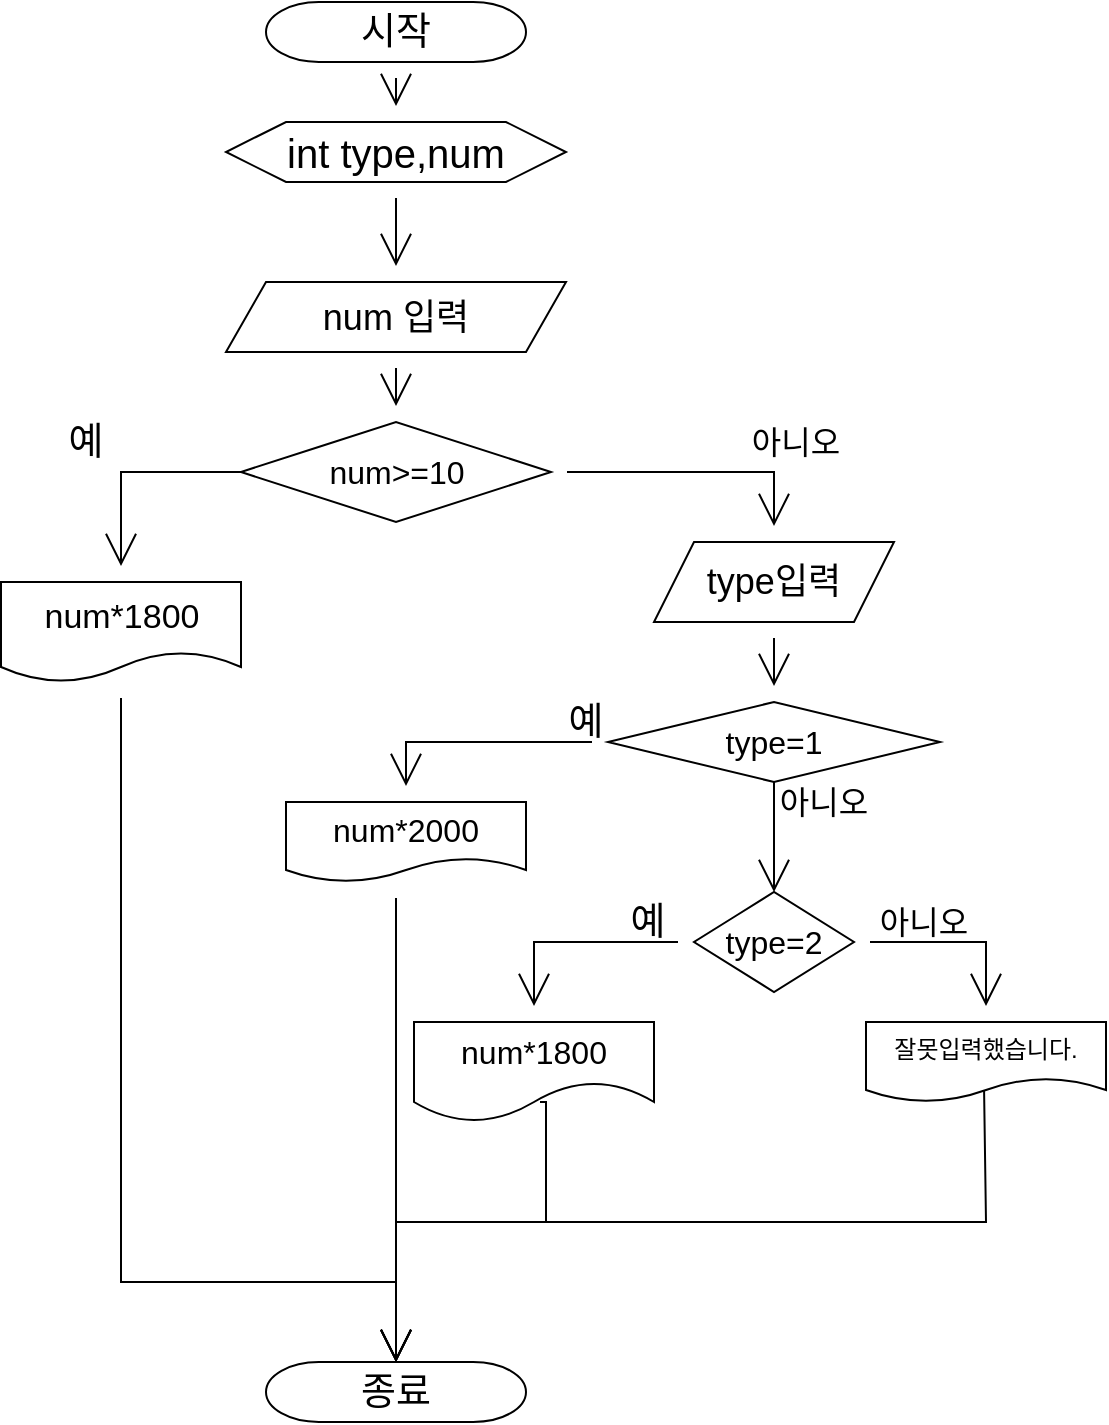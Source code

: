<mxfile version="15.3.4" type="github" pages="2">
  <diagram id="323JhVJnHS0hn5SEiKf3" name="Page-1">
    <mxGraphModel dx="2249" dy="705" grid="1" gridSize="10" guides="1" tooltips="1" connect="1" arrows="1" fold="1" page="1" pageScale="1" pageWidth="827" pageHeight="1169" math="0" shadow="0">
      <root>
        <mxCell id="0" />
        <mxCell id="1" parent="0" />
        <mxCell id="a6YIf-C3EolygRjesOT9-3" value="" style="edgeStyle=none;curved=1;rounded=0;orthogonalLoop=1;jettySize=auto;html=1;endArrow=open;startSize=14;endSize=14;sourcePerimeterSpacing=8;targetPerimeterSpacing=8;" edge="1" parent="1" source="a6YIf-C3EolygRjesOT9-1" target="a6YIf-C3EolygRjesOT9-2">
          <mxGeometry relative="1" as="geometry" />
        </mxCell>
        <mxCell id="a6YIf-C3EolygRjesOT9-1" value="&lt;font style=&quot;font-size: 19px&quot;&gt;시작&lt;/font&gt;" style="rounded=1;whiteSpace=wrap;html=1;hachureGap=4;pointerEvents=0;arcSize=88;" vertex="1" parent="1">
          <mxGeometry x="100" y="40" width="130" height="30" as="geometry" />
        </mxCell>
        <mxCell id="a6YIf-C3EolygRjesOT9-5" value="" style="edgeStyle=none;curved=1;rounded=0;orthogonalLoop=1;jettySize=auto;html=1;endArrow=open;startSize=14;endSize=14;sourcePerimeterSpacing=8;targetPerimeterSpacing=8;" edge="1" parent="1" source="a6YIf-C3EolygRjesOT9-2" target="a6YIf-C3EolygRjesOT9-4">
          <mxGeometry relative="1" as="geometry" />
        </mxCell>
        <mxCell id="a6YIf-C3EolygRjesOT9-2" value="&lt;font style=&quot;font-size: 20px&quot;&gt;int type,num&lt;/font&gt;" style="shape=hexagon;perimeter=hexagonPerimeter2;whiteSpace=wrap;html=1;fixedSize=1;rounded=1;arcSize=0;hachureGap=4;size=30;" vertex="1" parent="1">
          <mxGeometry x="80" y="100" width="170" height="30" as="geometry" />
        </mxCell>
        <mxCell id="a6YIf-C3EolygRjesOT9-7" value="" style="edgeStyle=none;curved=1;rounded=0;orthogonalLoop=1;jettySize=auto;html=1;endArrow=open;startSize=14;endSize=14;sourcePerimeterSpacing=8;targetPerimeterSpacing=8;" edge="1" parent="1" source="a6YIf-C3EolygRjesOT9-4" target="a6YIf-C3EolygRjesOT9-6">
          <mxGeometry relative="1" as="geometry" />
        </mxCell>
        <mxCell id="a6YIf-C3EolygRjesOT9-4" value="&lt;font style=&quot;font-size: 18px&quot;&gt;num 입력&lt;/font&gt;" style="shape=parallelogram;perimeter=parallelogramPerimeter;whiteSpace=wrap;html=1;fixedSize=1;rounded=1;arcSize=0;hachureGap=4;" vertex="1" parent="1">
          <mxGeometry x="80" y="180" width="170" height="35" as="geometry" />
        </mxCell>
        <mxCell id="a6YIf-C3EolygRjesOT9-9" value="" style="edgeStyle=orthogonalEdgeStyle;rounded=0;orthogonalLoop=1;jettySize=auto;html=1;endArrow=open;startSize=14;endSize=14;sourcePerimeterSpacing=8;targetPerimeterSpacing=8;exitX=0;exitY=0.5;exitDx=0;exitDy=0;" edge="1" parent="1" source="a6YIf-C3EolygRjesOT9-6" target="a6YIf-C3EolygRjesOT9-8">
          <mxGeometry relative="1" as="geometry" />
        </mxCell>
        <mxCell id="a6YIf-C3EolygRjesOT9-13" value="" style="edgeStyle=orthogonalEdgeStyle;rounded=0;orthogonalLoop=1;jettySize=auto;html=1;endArrow=open;startSize=14;endSize=14;sourcePerimeterSpacing=8;targetPerimeterSpacing=8;" edge="1" parent="1" source="a6YIf-C3EolygRjesOT9-6" target="a6YIf-C3EolygRjesOT9-12">
          <mxGeometry relative="1" as="geometry" />
        </mxCell>
        <mxCell id="a6YIf-C3EolygRjesOT9-6" value="&lt;font style=&quot;font-size: 16px&quot;&gt;num&amp;gt;=10&lt;/font&gt;" style="rhombus;whiteSpace=wrap;html=1;rounded=1;arcSize=0;hachureGap=4;" vertex="1" parent="1">
          <mxGeometry x="87.5" y="250" width="155" height="50" as="geometry" />
        </mxCell>
        <mxCell id="a6YIf-C3EolygRjesOT9-36" style="edgeStyle=orthogonalEdgeStyle;rounded=0;orthogonalLoop=1;jettySize=auto;html=1;entryX=0.5;entryY=0;entryDx=0;entryDy=0;endArrow=open;startSize=14;endSize=14;sourcePerimeterSpacing=8;targetPerimeterSpacing=8;" edge="1" parent="1" source="a6YIf-C3EolygRjesOT9-8" target="a6YIf-C3EolygRjesOT9-35">
          <mxGeometry relative="1" as="geometry">
            <Array as="points">
              <mxPoint x="28" y="680" />
              <mxPoint x="165" y="680" />
            </Array>
          </mxGeometry>
        </mxCell>
        <mxCell id="a6YIf-C3EolygRjesOT9-8" value="&lt;font style=&quot;font-size: 17px&quot;&gt;num*1800&lt;/font&gt;" style="shape=document;whiteSpace=wrap;html=1;boundedLbl=1;rounded=1;arcSize=0;hachureGap=4;" vertex="1" parent="1">
          <mxGeometry x="-32.5" y="330" width="120" height="50" as="geometry" />
        </mxCell>
        <mxCell id="a6YIf-C3EolygRjesOT9-11" value="&lt;font style=&quot;font-size: 19px&quot;&gt;예&lt;/font&gt;" style="text;html=1;strokeColor=none;fillColor=none;align=center;verticalAlign=middle;whiteSpace=wrap;rounded=0;hachureGap=4;pointerEvents=0;" vertex="1" parent="1">
          <mxGeometry x="-10" y="250" width="40" height="20" as="geometry" />
        </mxCell>
        <mxCell id="a6YIf-C3EolygRjesOT9-15" value="" style="edgeStyle=orthogonalEdgeStyle;rounded=0;orthogonalLoop=1;jettySize=auto;html=1;endArrow=open;startSize=14;endSize=14;sourcePerimeterSpacing=8;targetPerimeterSpacing=8;" edge="1" parent="1" source="a6YIf-C3EolygRjesOT9-12" target="a6YIf-C3EolygRjesOT9-14">
          <mxGeometry relative="1" as="geometry" />
        </mxCell>
        <mxCell id="a6YIf-C3EolygRjesOT9-12" value="&lt;font style=&quot;font-size: 18px&quot;&gt;type입력&lt;/font&gt;" style="shape=parallelogram;perimeter=parallelogramPerimeter;whiteSpace=wrap;html=1;fixedSize=1;rounded=1;arcSize=0;hachureGap=4;" vertex="1" parent="1">
          <mxGeometry x="294" y="310" width="120" height="40" as="geometry" />
        </mxCell>
        <mxCell id="a6YIf-C3EolygRjesOT9-17" value="" style="edgeStyle=orthogonalEdgeStyle;rounded=0;orthogonalLoop=1;jettySize=auto;html=1;endArrow=open;startSize=14;endSize=14;sourcePerimeterSpacing=8;targetPerimeterSpacing=8;" edge="1" parent="1" source="a6YIf-C3EolygRjesOT9-14" target="a6YIf-C3EolygRjesOT9-16">
          <mxGeometry relative="1" as="geometry" />
        </mxCell>
        <mxCell id="a6YIf-C3EolygRjesOT9-21" value="" style="edgeStyle=orthogonalEdgeStyle;rounded=0;orthogonalLoop=1;jettySize=auto;html=1;endArrow=open;startSize=14;endSize=14;sourcePerimeterSpacing=8;targetPerimeterSpacing=8;exitX=0.5;exitY=1;exitDx=0;exitDy=0;entryX=0.5;entryY=0;entryDx=0;entryDy=0;" edge="1" parent="1" source="a6YIf-C3EolygRjesOT9-14" target="a6YIf-C3EolygRjesOT9-20">
          <mxGeometry relative="1" as="geometry">
            <mxPoint x="344" y="438" as="sourcePoint" />
            <Array as="points">
              <mxPoint x="354" y="470" />
              <mxPoint x="354" y="470" />
            </Array>
          </mxGeometry>
        </mxCell>
        <mxCell id="a6YIf-C3EolygRjesOT9-14" value="&lt;font style=&quot;font-size: 16px&quot;&gt;type=1&lt;/font&gt;" style="rhombus;whiteSpace=wrap;html=1;rounded=1;arcSize=0;hachureGap=4;" vertex="1" parent="1">
          <mxGeometry x="271" y="390" width="166" height="40" as="geometry" />
        </mxCell>
        <mxCell id="a6YIf-C3EolygRjesOT9-37" style="edgeStyle=orthogonalEdgeStyle;rounded=0;orthogonalLoop=1;jettySize=auto;html=1;entryX=0.5;entryY=0;entryDx=0;entryDy=0;endArrow=open;startSize=14;endSize=14;sourcePerimeterSpacing=8;targetPerimeterSpacing=8;" edge="1" parent="1" source="a6YIf-C3EolygRjesOT9-16" target="a6YIf-C3EolygRjesOT9-35">
          <mxGeometry relative="1" as="geometry">
            <Array as="points">
              <mxPoint x="165" y="500" />
              <mxPoint x="165" y="500" />
            </Array>
          </mxGeometry>
        </mxCell>
        <mxCell id="a6YIf-C3EolygRjesOT9-16" value="&lt;font style=&quot;font-size: 16px&quot;&gt;num*2000&lt;/font&gt;" style="shape=document;whiteSpace=wrap;html=1;boundedLbl=1;rounded=1;arcSize=0;hachureGap=4;" vertex="1" parent="1">
          <mxGeometry x="110" y="440" width="120" height="40" as="geometry" />
        </mxCell>
        <mxCell id="a6YIf-C3EolygRjesOT9-18" value="&lt;font style=&quot;font-size: 16px&quot;&gt;아니오&lt;/font&gt;" style="text;html=1;strokeColor=none;fillColor=none;align=center;verticalAlign=middle;whiteSpace=wrap;rounded=0;hachureGap=4;pointerEvents=0;" vertex="1" parent="1">
          <mxGeometry x="330" y="250" width="70" height="20" as="geometry" />
        </mxCell>
        <mxCell id="a6YIf-C3EolygRjesOT9-19" value="&lt;font style=&quot;font-size: 19px&quot;&gt;예&lt;/font&gt;" style="text;html=1;strokeColor=none;fillColor=none;align=center;verticalAlign=middle;whiteSpace=wrap;rounded=0;hachureGap=4;pointerEvents=0;" vertex="1" parent="1">
          <mxGeometry x="240" y="390" width="40" height="20" as="geometry" />
        </mxCell>
        <mxCell id="a6YIf-C3EolygRjesOT9-30" value="" style="edgeStyle=orthogonalEdgeStyle;rounded=0;orthogonalLoop=1;jettySize=auto;html=1;endArrow=open;startSize=14;endSize=14;sourcePerimeterSpacing=8;targetPerimeterSpacing=8;" edge="1" parent="1" source="a6YIf-C3EolygRjesOT9-20" target="a6YIf-C3EolygRjesOT9-28">
          <mxGeometry relative="1" as="geometry" />
        </mxCell>
        <mxCell id="a6YIf-C3EolygRjesOT9-31" value="" style="edgeStyle=orthogonalEdgeStyle;rounded=0;orthogonalLoop=1;jettySize=auto;html=1;endArrow=open;startSize=14;endSize=14;sourcePerimeterSpacing=8;targetPerimeterSpacing=8;" edge="1" parent="1" source="a6YIf-C3EolygRjesOT9-20" target="a6YIf-C3EolygRjesOT9-29">
          <mxGeometry relative="1" as="geometry" />
        </mxCell>
        <mxCell id="a6YIf-C3EolygRjesOT9-20" value="&lt;font style=&quot;font-size: 16px&quot;&gt;type=2&lt;/font&gt;" style="rhombus;whiteSpace=wrap;html=1;rounded=1;arcSize=0;hachureGap=4;" vertex="1" parent="1">
          <mxGeometry x="314" y="485" width="80" height="50" as="geometry" />
        </mxCell>
        <mxCell id="a6YIf-C3EolygRjesOT9-22" value="&lt;font style=&quot;font-size: 16px&quot;&gt;아니오&lt;/font&gt;" style="text;html=1;strokeColor=none;fillColor=none;align=center;verticalAlign=middle;whiteSpace=wrap;rounded=0;hachureGap=4;pointerEvents=0;" vertex="1" parent="1">
          <mxGeometry x="344" y="430" width="70" height="20" as="geometry" />
        </mxCell>
        <mxCell id="a6YIf-C3EolygRjesOT9-38" style="edgeStyle=orthogonalEdgeStyle;rounded=0;orthogonalLoop=1;jettySize=auto;html=1;entryX=0.5;entryY=0;entryDx=0;entryDy=0;endArrow=open;startSize=14;endSize=14;sourcePerimeterSpacing=8;targetPerimeterSpacing=8;exitX=0.525;exitY=0.8;exitDx=0;exitDy=0;exitPerimeter=0;" edge="1" parent="1" source="a6YIf-C3EolygRjesOT9-28" target="a6YIf-C3EolygRjesOT9-35">
          <mxGeometry relative="1" as="geometry">
            <Array as="points">
              <mxPoint x="240" y="590" />
              <mxPoint x="240" y="650" />
              <mxPoint x="165" y="650" />
            </Array>
          </mxGeometry>
        </mxCell>
        <mxCell id="a6YIf-C3EolygRjesOT9-28" value="&lt;font style=&quot;font-size: 16px&quot;&gt;num*1800&lt;/font&gt;" style="shape=document;whiteSpace=wrap;html=1;boundedLbl=1;rounded=1;hachureGap=4;pointerEvents=0;size=0.4;" vertex="1" parent="1">
          <mxGeometry x="174" y="550" width="120" height="50" as="geometry" />
        </mxCell>
        <mxCell id="a6YIf-C3EolygRjesOT9-39" style="edgeStyle=orthogonalEdgeStyle;rounded=0;orthogonalLoop=1;jettySize=auto;html=1;entryX=0.5;entryY=0;entryDx=0;entryDy=0;endArrow=open;startSize=14;endSize=14;sourcePerimeterSpacing=8;targetPerimeterSpacing=8;exitX=0.492;exitY=0.85;exitDx=0;exitDy=0;exitPerimeter=0;" edge="1" parent="1" source="a6YIf-C3EolygRjesOT9-29" target="a6YIf-C3EolygRjesOT9-35">
          <mxGeometry relative="1" as="geometry">
            <Array as="points">
              <mxPoint x="460" y="650" />
              <mxPoint x="165" y="650" />
            </Array>
          </mxGeometry>
        </mxCell>
        <mxCell id="a6YIf-C3EolygRjesOT9-29" value="잘못입력했습니다." style="shape=document;whiteSpace=wrap;html=1;boundedLbl=1;rounded=1;hachureGap=4;pointerEvents=0;" vertex="1" parent="1">
          <mxGeometry x="400" y="550" width="120" height="40" as="geometry" />
        </mxCell>
        <mxCell id="a6YIf-C3EolygRjesOT9-32" value="&lt;font style=&quot;font-size: 16px&quot;&gt;아니오&lt;/font&gt;" style="text;html=1;strokeColor=none;fillColor=none;align=center;verticalAlign=middle;whiteSpace=wrap;rounded=0;hachureGap=4;pointerEvents=0;" vertex="1" parent="1">
          <mxGeometry x="394" y="490" width="70" height="20" as="geometry" />
        </mxCell>
        <mxCell id="a6YIf-C3EolygRjesOT9-33" value="&lt;font style=&quot;font-size: 19px&quot;&gt;예&lt;/font&gt;" style="text;html=1;strokeColor=none;fillColor=none;align=center;verticalAlign=middle;whiteSpace=wrap;rounded=0;hachureGap=4;pointerEvents=0;" vertex="1" parent="1">
          <mxGeometry x="271" y="490" width="40" height="20" as="geometry" />
        </mxCell>
        <mxCell id="a6YIf-C3EolygRjesOT9-35" value="&lt;font style=&quot;font-size: 19px&quot;&gt;종료&lt;/font&gt;" style="rounded=1;whiteSpace=wrap;html=1;hachureGap=4;pointerEvents=0;arcSize=88;" vertex="1" parent="1">
          <mxGeometry x="100" y="720" width="130" height="30" as="geometry" />
        </mxCell>
      </root>
    </mxGraphModel>
  </diagram>
  <diagram id="k2yekhWkWYgH5CDWciED" name="Page-2">
    <mxGraphModel dx="2723" dy="940" grid="1" gridSize="10" guides="1" tooltips="1" connect="1" arrows="1" fold="1" page="1" pageScale="1" pageWidth="827" pageHeight="1169" math="0" shadow="0">
      <root>
        <mxCell id="XhwgqsloqfJdP4MdosW7-0" />
        <mxCell id="XhwgqsloqfJdP4MdosW7-1" parent="XhwgqsloqfJdP4MdosW7-0" />
        <mxCell id="5W9bAgUWBIvjQgk1UvDz-37" value="" style="group" vertex="1" connectable="0" parent="XhwgqsloqfJdP4MdosW7-1">
          <mxGeometry x="-745" y="125" width="663" height="920" as="geometry" />
        </mxCell>
        <mxCell id="5W9bAgUWBIvjQgk1UvDz-1" value="&lt;font style=&quot;font-size: 19px&quot;&gt;시작&lt;/font&gt;" style="rounded=1;whiteSpace=wrap;html=1;hachureGap=4;pointerEvents=0;arcSize=88;" vertex="1" parent="5W9bAgUWBIvjQgk1UvDz-37">
          <mxGeometry x="171.466" width="148.603" height="38.873" as="geometry" />
        </mxCell>
        <mxCell id="5W9bAgUWBIvjQgk1UvDz-3" value="&lt;span style=&quot;font-size: 20px&quot;&gt;int age&lt;/span&gt;" style="shape=hexagon;perimeter=hexagonPerimeter2;whiteSpace=wrap;html=1;fixedSize=1;rounded=1;arcSize=0;hachureGap=4;size=30;" vertex="1" parent="5W9bAgUWBIvjQgk1UvDz-37">
          <mxGeometry x="148.603" y="77.746" width="194.328" height="38.873" as="geometry" />
        </mxCell>
        <mxCell id="5W9bAgUWBIvjQgk1UvDz-0" value="" style="edgeStyle=none;curved=1;rounded=0;orthogonalLoop=1;jettySize=auto;html=1;endArrow=open;startSize=14;endSize=14;sourcePerimeterSpacing=8;targetPerimeterSpacing=8;" edge="1" parent="5W9bAgUWBIvjQgk1UvDz-37" source="5W9bAgUWBIvjQgk1UvDz-1" target="5W9bAgUWBIvjQgk1UvDz-3">
          <mxGeometry relative="1" as="geometry" />
        </mxCell>
        <mxCell id="5W9bAgUWBIvjQgk1UvDz-5" value="&lt;font style=&quot;font-size: 18px&quot;&gt;age입력&lt;/font&gt;" style="shape=parallelogram;perimeter=parallelogramPerimeter;whiteSpace=wrap;html=1;fixedSize=1;rounded=1;arcSize=0;hachureGap=4;" vertex="1" parent="5W9bAgUWBIvjQgk1UvDz-37">
          <mxGeometry x="148.603" y="181.408" width="194.328" height="45.352" as="geometry" />
        </mxCell>
        <mxCell id="5W9bAgUWBIvjQgk1UvDz-2" value="" style="edgeStyle=none;curved=1;rounded=0;orthogonalLoop=1;jettySize=auto;html=1;endArrow=open;startSize=14;endSize=14;sourcePerimeterSpacing=8;targetPerimeterSpacing=8;" edge="1" parent="5W9bAgUWBIvjQgk1UvDz-37" source="5W9bAgUWBIvjQgk1UvDz-3" target="5W9bAgUWBIvjQgk1UvDz-5">
          <mxGeometry relative="1" as="geometry" />
        </mxCell>
        <mxCell id="5W9bAgUWBIvjQgk1UvDz-8" value="&lt;font style=&quot;font-size: 16px&quot;&gt;age&amp;lt;13&lt;/font&gt;" style="rhombus;whiteSpace=wrap;html=1;rounded=1;arcSize=0;hachureGap=4;" vertex="1" parent="5W9bAgUWBIvjQgk1UvDz-37">
          <mxGeometry x="157.177" y="272.113" width="177.181" height="64.789" as="geometry" />
        </mxCell>
        <mxCell id="5W9bAgUWBIvjQgk1UvDz-4" value="" style="edgeStyle=none;curved=1;rounded=0;orthogonalLoop=1;jettySize=auto;html=1;endArrow=open;startSize=14;endSize=14;sourcePerimeterSpacing=8;targetPerimeterSpacing=8;" edge="1" parent="5W9bAgUWBIvjQgk1UvDz-37" source="5W9bAgUWBIvjQgk1UvDz-5" target="5W9bAgUWBIvjQgk1UvDz-8">
          <mxGeometry relative="1" as="geometry" />
        </mxCell>
        <mxCell id="5W9bAgUWBIvjQgk1UvDz-10" value="&lt;span style=&quot;font-size: 17px&quot;&gt;450원&lt;/span&gt;" style="shape=document;whiteSpace=wrap;html=1;boundedLbl=1;rounded=1;arcSize=0;hachureGap=4;" vertex="1" parent="5W9bAgUWBIvjQgk1UvDz-37">
          <mxGeometry x="20.004" y="375.775" width="137.172" height="64.789" as="geometry" />
        </mxCell>
        <mxCell id="5W9bAgUWBIvjQgk1UvDz-16" value="&lt;span style=&quot;font-size: 16px&quot;&gt;age&amp;lt;19&lt;/span&gt;" style="rhombus;whiteSpace=wrap;html=1;rounded=1;arcSize=0;hachureGap=4;" vertex="1" parent="5W9bAgUWBIvjQgk1UvDz-37">
          <mxGeometry x="340.645" y="349.859" width="189.755" height="51.831" as="geometry" />
        </mxCell>
        <mxCell id="5W9bAgUWBIvjQgk1UvDz-18" value="&lt;font style=&quot;font-size: 16px&quot;&gt;1000&lt;/font&gt;" style="shape=document;whiteSpace=wrap;html=1;boundedLbl=1;rounded=1;arcSize=0;hachureGap=4;" vertex="1" parent="5W9bAgUWBIvjQgk1UvDz-37">
          <mxGeometry x="182.897" y="518.31" width="137.172" height="51.831" as="geometry" />
        </mxCell>
        <mxCell id="5W9bAgUWBIvjQgk1UvDz-23" value="&lt;span style=&quot;font-size: 16px&quot;&gt;19=&amp;lt;age&lt;/span&gt;" style="rhombus;whiteSpace=wrap;html=1;rounded=1;arcSize=0;hachureGap=4;" vertex="1" parent="5W9bAgUWBIvjQgk1UvDz-37">
          <mxGeometry x="508.681" y="440.563" width="148.603" height="64.789" as="geometry" />
        </mxCell>
        <mxCell id="5W9bAgUWBIvjQgk1UvDz-26" value="&lt;font style=&quot;font-size: 16px&quot;&gt;1300&lt;/font&gt;" style="shape=document;whiteSpace=wrap;html=1;boundedLbl=1;rounded=1;hachureGap=4;pointerEvents=0;size=0.4;" vertex="1" parent="5W9bAgUWBIvjQgk1UvDz-37">
          <mxGeometry x="331.5" y="641.408" width="137.172" height="64.789" as="geometry" />
        </mxCell>
        <mxCell id="5W9bAgUWBIvjQgk1UvDz-21" value="" style="edgeStyle=orthogonalEdgeStyle;rounded=0;orthogonalLoop=1;jettySize=auto;html=1;endArrow=open;startSize=14;endSize=14;sourcePerimeterSpacing=8;targetPerimeterSpacing=8;" edge="1" parent="5W9bAgUWBIvjQgk1UvDz-37" source="5W9bAgUWBIvjQgk1UvDz-23" target="5W9bAgUWBIvjQgk1UvDz-26">
          <mxGeometry relative="1" as="geometry">
            <Array as="points">
              <mxPoint x="400.086" y="472.958" />
            </Array>
          </mxGeometry>
        </mxCell>
        <mxCell id="5W9bAgUWBIvjQgk1UvDz-28" value="&lt;font style=&quot;font-size: 14px&quot;&gt;잘못입력했습니다.&lt;/font&gt;" style="shape=document;whiteSpace=wrap;html=1;boundedLbl=1;rounded=1;hachureGap=4;pointerEvents=0;" vertex="1" parent="5W9bAgUWBIvjQgk1UvDz-37">
          <mxGeometry x="502.966" y="660.845" width="160.034" height="51.831" as="geometry" />
        </mxCell>
        <mxCell id="5W9bAgUWBIvjQgk1UvDz-22" value="" style="edgeStyle=orthogonalEdgeStyle;rounded=0;orthogonalLoop=1;jettySize=auto;html=1;endArrow=open;startSize=14;endSize=14;sourcePerimeterSpacing=8;targetPerimeterSpacing=8;" edge="1" parent="5W9bAgUWBIvjQgk1UvDz-37" source="5W9bAgUWBIvjQgk1UvDz-23" target="5W9bAgUWBIvjQgk1UvDz-28">
          <mxGeometry relative="1" as="geometry" />
        </mxCell>
        <mxCell id="5W9bAgUWBIvjQgk1UvDz-29" value="&lt;font style=&quot;font-size: 16px&quot;&gt;아니오&lt;/font&gt;" style="text;html=1;strokeColor=none;fillColor=none;align=center;verticalAlign=middle;whiteSpace=wrap;rounded=0;hachureGap=4;pointerEvents=0;" vertex="1" parent="5W9bAgUWBIvjQgk1UvDz-37">
          <mxGeometry x="507.538" y="583.099" width="80.017" height="25.915" as="geometry" />
        </mxCell>
        <mxCell id="5W9bAgUWBIvjQgk1UvDz-30" value="&lt;font style=&quot;font-size: 19px&quot;&gt;예&lt;/font&gt;" style="text;html=1;strokeColor=none;fillColor=none;align=center;verticalAlign=middle;whiteSpace=wrap;rounded=0;hachureGap=4;pointerEvents=0;" vertex="1" parent="5W9bAgUWBIvjQgk1UvDz-37">
          <mxGeometry x="354.362" y="583.099" width="45.724" height="25.915" as="geometry" />
        </mxCell>
        <mxCell id="5W9bAgUWBIvjQgk1UvDz-31" value="&lt;font style=&quot;font-size: 19px&quot;&gt;종료&lt;/font&gt;" style="rounded=1;whiteSpace=wrap;html=1;hachureGap=4;pointerEvents=0;arcSize=88;" vertex="1" parent="5W9bAgUWBIvjQgk1UvDz-37">
          <mxGeometry x="171.466" y="881.127" width="148.603" height="38.873" as="geometry" />
        </mxCell>
        <mxCell id="5W9bAgUWBIvjQgk1UvDz-9" style="edgeStyle=orthogonalEdgeStyle;rounded=0;orthogonalLoop=1;jettySize=auto;html=1;entryX=0.5;entryY=0;entryDx=0;entryDy=0;endArrow=open;startSize=14;endSize=14;sourcePerimeterSpacing=8;targetPerimeterSpacing=8;" edge="1" parent="5W9bAgUWBIvjQgk1UvDz-37" source="5W9bAgUWBIvjQgk1UvDz-10" target="5W9bAgUWBIvjQgk1UvDz-31">
          <mxGeometry relative="1" as="geometry">
            <Array as="points">
              <mxPoint x="89.162" y="829.296" />
              <mxPoint x="245.767" y="829.296" />
            </Array>
          </mxGeometry>
        </mxCell>
        <mxCell id="5W9bAgUWBIvjQgk1UvDz-17" style="edgeStyle=orthogonalEdgeStyle;rounded=0;orthogonalLoop=1;jettySize=auto;html=1;entryX=0.5;entryY=0;entryDx=0;entryDy=0;endArrow=open;startSize=14;endSize=14;sourcePerimeterSpacing=8;targetPerimeterSpacing=8;" edge="1" parent="5W9bAgUWBIvjQgk1UvDz-37" source="5W9bAgUWBIvjQgk1UvDz-18" target="5W9bAgUWBIvjQgk1UvDz-31">
          <mxGeometry relative="1" as="geometry">
            <Array as="points">
              <mxPoint x="245.767" y="596.056" />
              <mxPoint x="245.767" y="596.056" />
            </Array>
          </mxGeometry>
        </mxCell>
        <mxCell id="5W9bAgUWBIvjQgk1UvDz-25" style="edgeStyle=orthogonalEdgeStyle;rounded=0;orthogonalLoop=1;jettySize=auto;html=1;entryX=0.5;entryY=0;entryDx=0;entryDy=0;endArrow=open;startSize=14;endSize=14;sourcePerimeterSpacing=8;targetPerimeterSpacing=8;exitX=0.525;exitY=0.8;exitDx=0;exitDy=0;exitPerimeter=0;" edge="1" parent="5W9bAgUWBIvjQgk1UvDz-37" source="5W9bAgUWBIvjQgk1UvDz-26" target="5W9bAgUWBIvjQgk1UvDz-31">
          <mxGeometry relative="1" as="geometry">
            <Array as="points">
              <mxPoint x="403.516" y="790.423" />
              <mxPoint x="245.767" y="790.423" />
            </Array>
          </mxGeometry>
        </mxCell>
        <mxCell id="5W9bAgUWBIvjQgk1UvDz-27" style="edgeStyle=orthogonalEdgeStyle;rounded=0;orthogonalLoop=1;jettySize=auto;html=1;entryX=0.5;entryY=0;entryDx=0;entryDy=0;endArrow=open;startSize=14;endSize=14;sourcePerimeterSpacing=8;targetPerimeterSpacing=8;exitX=0.492;exitY=0.85;exitDx=0;exitDy=0;exitPerimeter=0;" edge="1" parent="5W9bAgUWBIvjQgk1UvDz-37" source="5W9bAgUWBIvjQgk1UvDz-28" target="5W9bAgUWBIvjQgk1UvDz-31">
          <mxGeometry relative="1" as="geometry">
            <Array as="points">
              <mxPoint x="582.983" y="790.423" />
              <mxPoint x="245.767" y="790.423" />
            </Array>
          </mxGeometry>
        </mxCell>
        <mxCell id="5W9bAgUWBIvjQgk1UvDz-32" value="&lt;font style=&quot;font-size: 16px&quot;&gt;//나이= age&lt;br&gt;&lt;/font&gt;" style="text;html=1;strokeColor=none;fillColor=none;align=center;verticalAlign=middle;whiteSpace=wrap;rounded=0;hachureGap=4;pointerEvents=0;" vertex="1" parent="5W9bAgUWBIvjQgk1UvDz-37">
          <mxGeometry x="45.72" y="64.996" width="125.741" height="25.915" as="geometry" />
        </mxCell>
        <mxCell id="5W9bAgUWBIvjQgk1UvDz-19" value="&lt;font style=&quot;font-size: 16px&quot;&gt;아니오&lt;/font&gt;" style="text;html=1;strokeColor=none;fillColor=none;align=center;verticalAlign=middle;whiteSpace=wrap;rounded=0;hachureGap=4;pointerEvents=0;" vertex="1" parent="5W9bAgUWBIvjQgk1UvDz-37">
          <mxGeometry x="395.514" y="291.549" width="80.017" height="25.915" as="geometry" />
        </mxCell>
        <mxCell id="5W9bAgUWBIvjQgk1UvDz-7" value="" style="edgeStyle=orthogonalEdgeStyle;rounded=0;orthogonalLoop=1;jettySize=auto;html=1;endArrow=open;startSize=14;endSize=14;targetPerimeterSpacing=8;entryX=0.5;entryY=0;entryDx=0;entryDy=0;startArrow=none;" edge="1" parent="5W9bAgUWBIvjQgk1UvDz-37" source="5W9bAgUWBIvjQgk1UvDz-19" target="5W9bAgUWBIvjQgk1UvDz-16">
          <mxGeometry relative="1" as="geometry">
            <mxPoint x="461.814" y="440.563" as="targetPoint" />
          </mxGeometry>
        </mxCell>
        <mxCell id="5W9bAgUWBIvjQgk1UvDz-33" value="" style="edgeStyle=orthogonalEdgeStyle;rounded=0;orthogonalLoop=1;jettySize=auto;html=1;endArrow=none;startSize=14;endSize=14;sourcePerimeterSpacing=8;" edge="1" parent="5W9bAgUWBIvjQgk1UvDz-37" source="5W9bAgUWBIvjQgk1UvDz-8" target="5W9bAgUWBIvjQgk1UvDz-19">
          <mxGeometry relative="1" as="geometry">
            <mxPoint x="343.503" y="304.507" as="sourcePoint" />
            <mxPoint x="435.522" y="349.859" as="targetPoint" />
          </mxGeometry>
        </mxCell>
        <mxCell id="5W9bAgUWBIvjQgk1UvDz-11" value="&lt;font style=&quot;font-size: 19px&quot;&gt;예&lt;/font&gt;" style="text;html=1;strokeColor=none;fillColor=none;align=center;verticalAlign=middle;whiteSpace=wrap;rounded=0;hachureGap=4;pointerEvents=0;" vertex="1" parent="5W9bAgUWBIvjQgk1UvDz-37">
          <mxGeometry x="91.448" y="291.549" width="45.724" height="25.915" as="geometry" />
        </mxCell>
        <mxCell id="5W9bAgUWBIvjQgk1UvDz-6" value="" style="edgeStyle=orthogonalEdgeStyle;rounded=0;orthogonalLoop=1;jettySize=auto;html=1;endArrow=open;startSize=14;endSize=14;targetPerimeterSpacing=8;exitX=0;exitY=0.5;exitDx=0;exitDy=0;startArrow=none;" edge="1" parent="5W9bAgUWBIvjQgk1UvDz-37" source="5W9bAgUWBIvjQgk1UvDz-11" target="5W9bAgUWBIvjQgk1UvDz-10">
          <mxGeometry relative="1" as="geometry">
            <Array as="points">
              <mxPoint x="89.162" y="304.507" />
            </Array>
          </mxGeometry>
        </mxCell>
        <mxCell id="5W9bAgUWBIvjQgk1UvDz-34" value="" style="edgeStyle=orthogonalEdgeStyle;rounded=0;orthogonalLoop=1;jettySize=auto;html=1;endArrow=none;startSize=14;endSize=14;sourcePerimeterSpacing=8;exitX=0;exitY=0.5;exitDx=0;exitDy=0;" edge="1" parent="5W9bAgUWBIvjQgk1UvDz-37" source="5W9bAgUWBIvjQgk1UvDz-8" target="5W9bAgUWBIvjQgk1UvDz-11">
          <mxGeometry relative="1" as="geometry">
            <mxPoint x="157.177" y="304.507" as="sourcePoint" />
            <mxPoint x="88.591" y="365.408" as="targetPoint" />
          </mxGeometry>
        </mxCell>
        <mxCell id="5W9bAgUWBIvjQgk1UvDz-20" value="&lt;font style=&quot;font-size: 19px&quot;&gt;예&lt;/font&gt;" style="text;html=1;strokeColor=none;fillColor=none;align=center;verticalAlign=middle;whiteSpace=wrap;rounded=0;hachureGap=4;pointerEvents=0;" vertex="1" parent="5W9bAgUWBIvjQgk1UvDz-37">
          <mxGeometry x="251.483" y="362.817" width="45.724" height="25.915" as="geometry" />
        </mxCell>
        <mxCell id="5W9bAgUWBIvjQgk1UvDz-14" value="" style="edgeStyle=orthogonalEdgeStyle;rounded=0;orthogonalLoop=1;jettySize=auto;html=1;endArrow=open;startSize=14;endSize=14;targetPerimeterSpacing=8;startArrow=none;" edge="1" parent="5W9bAgUWBIvjQgk1UvDz-37" source="5W9bAgUWBIvjQgk1UvDz-20" target="5W9bAgUWBIvjQgk1UvDz-18">
          <mxGeometry relative="1" as="geometry">
            <Array as="points">
              <mxPoint x="251.483" y="414.648" />
              <mxPoint x="251.483" y="414.648" />
            </Array>
          </mxGeometry>
        </mxCell>
        <mxCell id="5W9bAgUWBIvjQgk1UvDz-35" value="" style="edgeStyle=orthogonalEdgeStyle;rounded=0;orthogonalLoop=1;jettySize=auto;html=1;endArrow=none;startSize=14;endSize=14;sourcePerimeterSpacing=8;" edge="1" parent="5W9bAgUWBIvjQgk1UvDz-37" source="5W9bAgUWBIvjQgk1UvDz-16" target="5W9bAgUWBIvjQgk1UvDz-20">
          <mxGeometry relative="1" as="geometry">
            <mxPoint x="331.5" y="375.775" as="sourcePoint" />
            <mxPoint x="251.483" y="507.944" as="targetPoint" />
          </mxGeometry>
        </mxCell>
        <mxCell id="5W9bAgUWBIvjQgk1UvDz-24" value="&lt;font style=&quot;font-size: 16px&quot;&gt;아니오&lt;/font&gt;" style="text;html=1;strokeColor=none;fillColor=none;align=center;verticalAlign=middle;whiteSpace=wrap;rounded=0;hachureGap=4;pointerEvents=0;" vertex="1" parent="5W9bAgUWBIvjQgk1UvDz-37">
          <mxGeometry x="530.4" y="375.775" width="80.017" height="25.915" as="geometry" />
        </mxCell>
        <mxCell id="5W9bAgUWBIvjQgk1UvDz-36" value="" style="edgeStyle=orthogonalEdgeStyle;rounded=0;orthogonalLoop=1;jettySize=auto;html=1;endArrow=none;startSize=14;endSize=14;sourcePerimeterSpacing=8;exitX=1;exitY=0.5;exitDx=0;exitDy=0;entryX=0.5;entryY=0;entryDx=0;entryDy=0;" edge="1" parent="5W9bAgUWBIvjQgk1UvDz-37" source="5W9bAgUWBIvjQgk1UvDz-16" target="5W9bAgUWBIvjQgk1UvDz-24">
          <mxGeometry relative="1" as="geometry">
            <mxPoint x="530.4" y="375.775" as="sourcePoint" />
            <Array as="points" />
            <mxPoint x="582.983" y="440.563" as="targetPoint" />
          </mxGeometry>
        </mxCell>
        <mxCell id="5W9bAgUWBIvjQgk1UvDz-15" value="" style="edgeStyle=orthogonalEdgeStyle;rounded=0;orthogonalLoop=1;jettySize=auto;html=1;endArrow=open;startSize=14;endSize=14;targetPerimeterSpacing=8;entryX=0.5;entryY=0;entryDx=0;entryDy=0;startArrow=none;" edge="1" parent="5W9bAgUWBIvjQgk1UvDz-37" source="5W9bAgUWBIvjQgk1UvDz-24" target="5W9bAgUWBIvjQgk1UvDz-23">
          <mxGeometry relative="1" as="geometry">
            <mxPoint x="450.383" y="515.718" as="sourcePoint" />
            <Array as="points">
              <mxPoint x="582.983" y="414.648" />
              <mxPoint x="582.983" y="414.648" />
            </Array>
          </mxGeometry>
        </mxCell>
      </root>
    </mxGraphModel>
  </diagram>
</mxfile>
